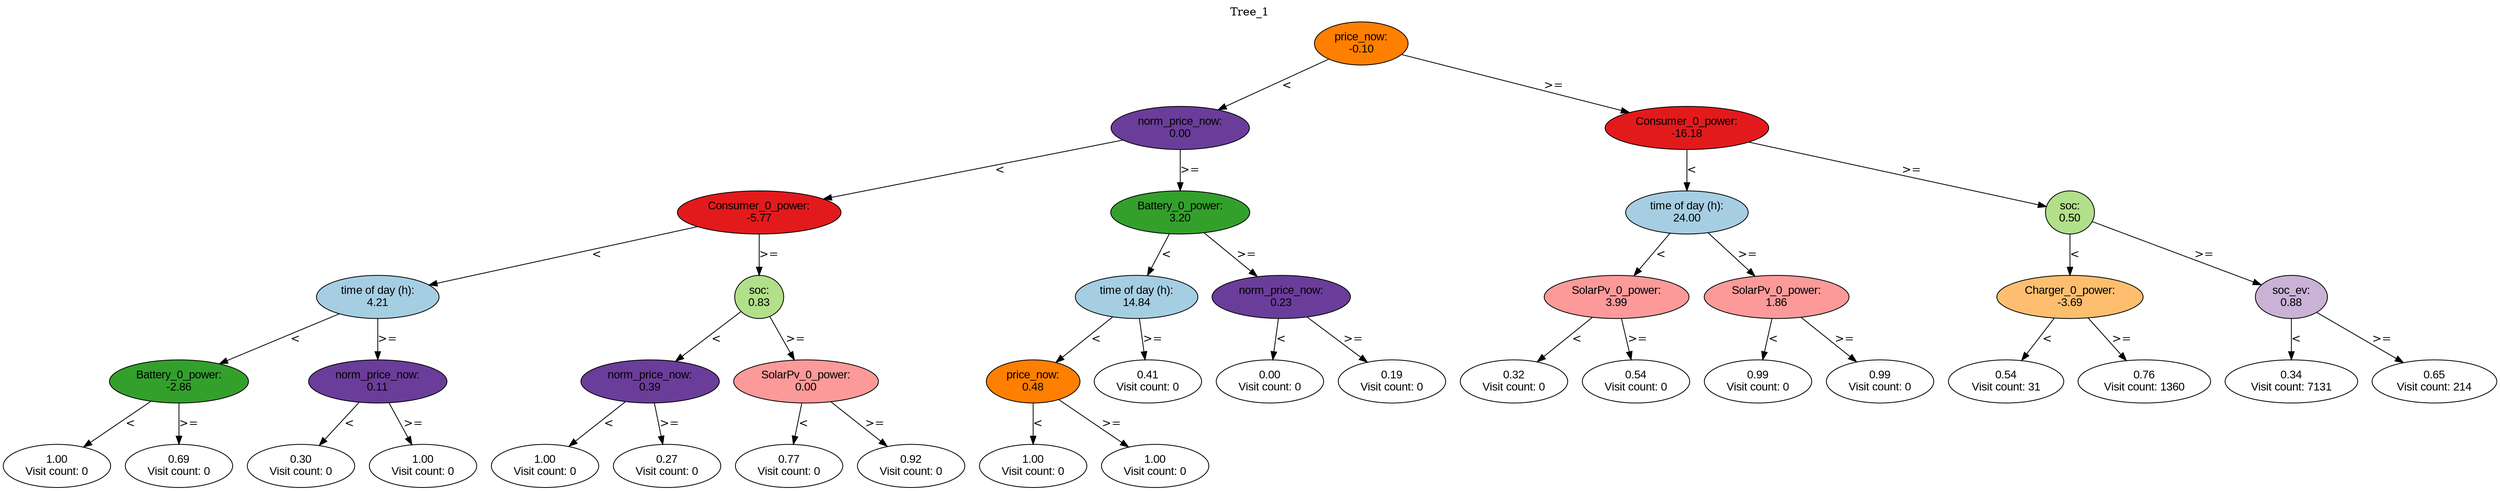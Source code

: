digraph BST {
    node [fontname="Arial" style=filled colorscheme=paired12];
    0 [ label = "price_now:
-0.10" fillcolor=8];
    1 [ label = "norm_price_now:
0.00" fillcolor=10];
    2 [ label = "Consumer_0_power:
-5.77" fillcolor=6];
    3 [ label = "time of day (h):
4.21" fillcolor=1];
    4 [ label = "Battery_0_power:
-2.86" fillcolor=4];
    5 [ label = "1.00
Visit count: 0" fillcolor=white];
    6 [ label = "0.69
Visit count: 0" fillcolor=white];
    7 [ label = "norm_price_now:
0.11" fillcolor=10];
    8 [ label = "0.30
Visit count: 0" fillcolor=white];
    9 [ label = "1.00
Visit count: 0" fillcolor=white];
    10 [ label = "soc:
0.83" fillcolor=3];
    11 [ label = "norm_price_now:
0.39" fillcolor=10];
    12 [ label = "1.00
Visit count: 0" fillcolor=white];
    13 [ label = "0.27
Visit count: 0" fillcolor=white];
    14 [ label = "SolarPv_0_power:
0.00" fillcolor=5];
    15 [ label = "0.77
Visit count: 0" fillcolor=white];
    16 [ label = "0.92
Visit count: 0" fillcolor=white];
    17 [ label = "Battery_0_power:
3.20" fillcolor=4];
    18 [ label = "time of day (h):
14.84" fillcolor=1];
    19 [ label = "price_now:
0.48" fillcolor=8];
    20 [ label = "1.00
Visit count: 0" fillcolor=white];
    21 [ label = "1.00
Visit count: 0" fillcolor=white];
    22 [ label = "0.41
Visit count: 0" fillcolor=white];
    23 [ label = "norm_price_now:
0.23" fillcolor=10];
    24 [ label = "0.00
Visit count: 0" fillcolor=white];
    25 [ label = "0.19
Visit count: 0" fillcolor=white];
    26 [ label = "Consumer_0_power:
-16.18" fillcolor=6];
    27 [ label = "time of day (h):
24.00" fillcolor=1];
    28 [ label = "SolarPv_0_power:
3.99" fillcolor=5];
    29 [ label = "0.32
Visit count: 0" fillcolor=white];
    30 [ label = "0.54
Visit count: 0" fillcolor=white];
    31 [ label = "SolarPv_0_power:
1.86" fillcolor=5];
    32 [ label = "0.99
Visit count: 0" fillcolor=white];
    33 [ label = "0.99
Visit count: 0" fillcolor=white];
    34 [ label = "soc:
0.50" fillcolor=3];
    35 [ label = "Charger_0_power:
-3.69" fillcolor=7];
    36 [ label = "0.54
Visit count: 31" fillcolor=white];
    37 [ label = "0.76
Visit count: 1360" fillcolor=white];
    38 [ label = "soc_ev:
0.88" fillcolor=9];
    39 [ label = "0.34
Visit count: 7131" fillcolor=white];
    40 [ label = "0.65
Visit count: 214" fillcolor=white];

    0  -> 1[ label = "<"];
    0  -> 26[ label = ">="];
    1  -> 2[ label = "<"];
    1  -> 17[ label = ">="];
    2  -> 3[ label = "<"];
    2  -> 10[ label = ">="];
    3  -> 4[ label = "<"];
    3  -> 7[ label = ">="];
    4  -> 5[ label = "<"];
    4  -> 6[ label = ">="];
    7  -> 8[ label = "<"];
    7  -> 9[ label = ">="];
    10  -> 11[ label = "<"];
    10  -> 14[ label = ">="];
    11  -> 12[ label = "<"];
    11  -> 13[ label = ">="];
    14  -> 15[ label = "<"];
    14  -> 16[ label = ">="];
    17  -> 18[ label = "<"];
    17  -> 23[ label = ">="];
    18  -> 19[ label = "<"];
    18  -> 22[ label = ">="];
    19  -> 20[ label = "<"];
    19  -> 21[ label = ">="];
    23  -> 24[ label = "<"];
    23  -> 25[ label = ">="];
    26  -> 27[ label = "<"];
    26  -> 34[ label = ">="];
    27  -> 28[ label = "<"];
    27  -> 31[ label = ">="];
    28  -> 29[ label = "<"];
    28  -> 30[ label = ">="];
    31  -> 32[ label = "<"];
    31  -> 33[ label = ">="];
    34  -> 35[ label = "<"];
    34  -> 38[ label = ">="];
    35  -> 36[ label = "<"];
    35  -> 37[ label = ">="];
    38  -> 39[ label = "<"];
    38  -> 40[ label = ">="];

    labelloc="t";
    label="Tree_1";
}